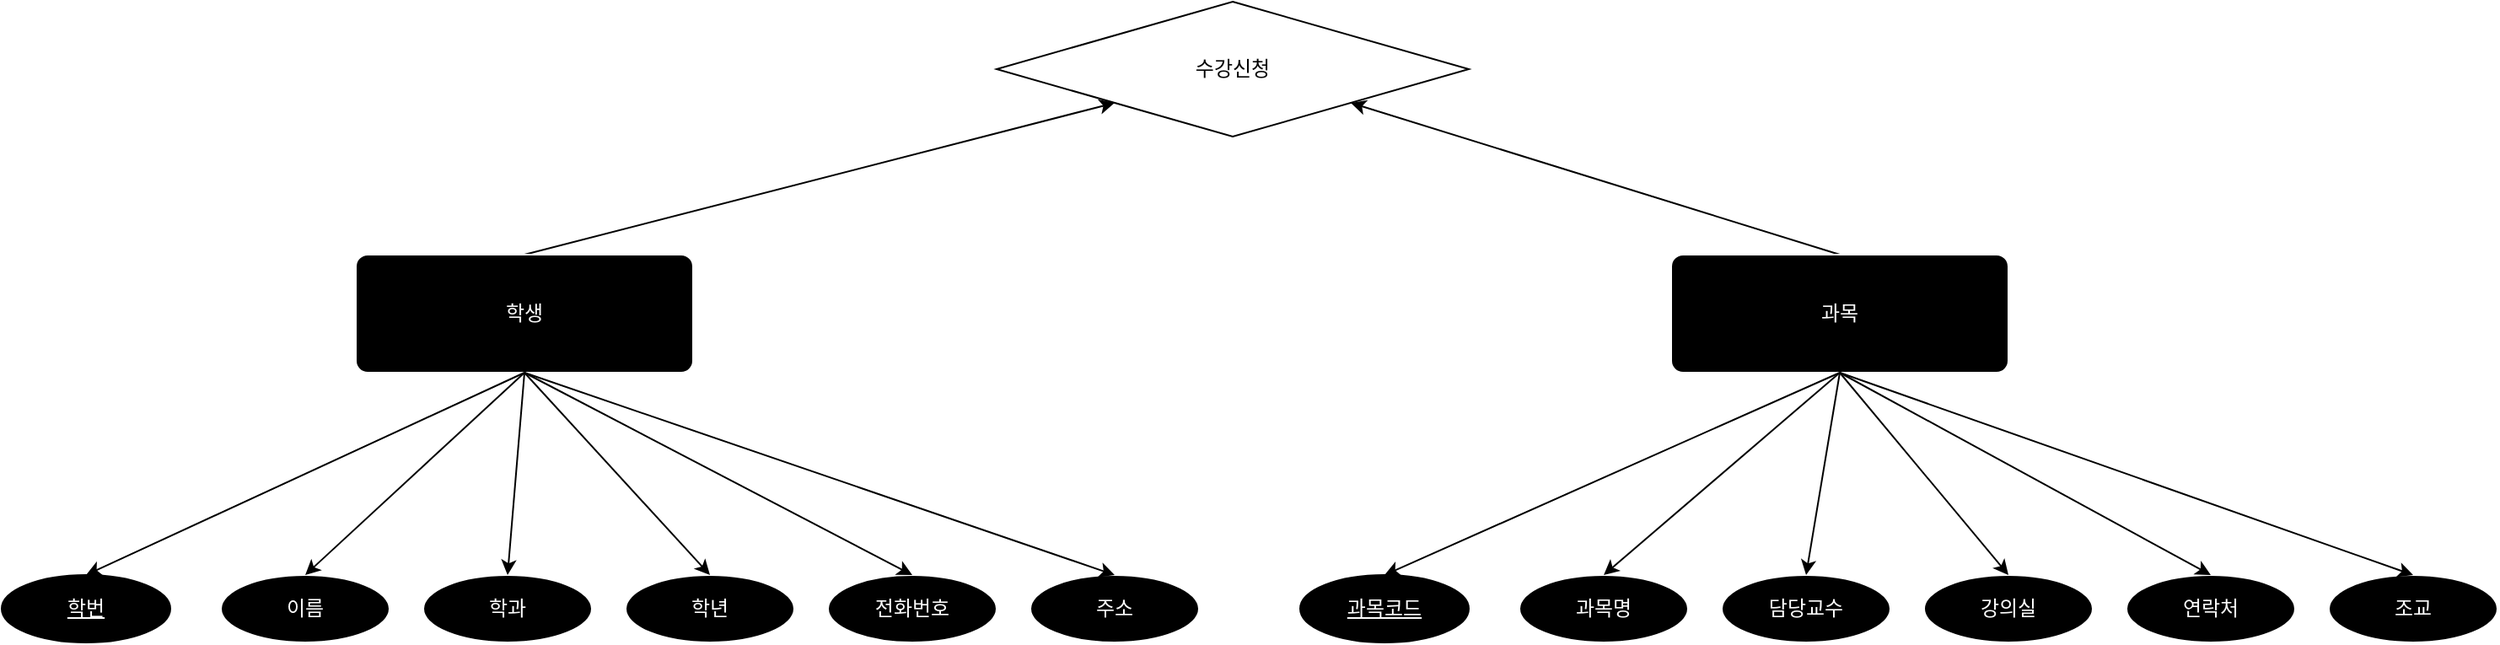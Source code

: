 <mxfile version="21.2.1" type="device">
  <diagram name="페이지-1" id="9Op48A9VPGHUs28kXDzh">
    <mxGraphModel dx="1098" dy="820" grid="1" gridSize="10" guides="1" tooltips="1" connect="1" arrows="1" fold="1" page="1" pageScale="1" pageWidth="4681" pageHeight="3300" background="#FFFFFF" math="0" shadow="0">
      <root>
        <mxCell id="0" />
        <mxCell id="1" parent="0" />
        <mxCell id="msrf4JdED9_bVxRPWR-0-40" style="rounded=0;orthogonalLoop=1;jettySize=auto;html=1;exitX=0.5;exitY=0;exitDx=0;exitDy=0;entryX=0;entryY=1;entryDx=0;entryDy=0;" parent="1" source="msrf4JdED9_bVxRPWR-0-1" target="msrf4JdED9_bVxRPWR-0-37" edge="1">
          <mxGeometry relative="1" as="geometry" />
        </mxCell>
        <mxCell id="msrf4JdED9_bVxRPWR-0-1" value="학생" style="rounded=1;arcSize=10;whiteSpace=wrap;html=1;align=center;fillColor=#000000;fontColor=#FFFFFF;strokeColor=#FFFFFF;strokeWidth=1;" parent="1" vertex="1">
          <mxGeometry x="310" y="190" width="200" height="70" as="geometry" />
        </mxCell>
        <mxCell id="msrf4JdED9_bVxRPWR-0-3" value="이름" style="ellipse;whiteSpace=wrap;html=1;align=center;strokeColor=#FFFFFF;fillColor=#000000;fontColor=#FFFFFF;strokeWidth=1;" parent="1" vertex="1">
          <mxGeometry x="230" y="380" width="100" height="40" as="geometry" />
        </mxCell>
        <mxCell id="msrf4JdED9_bVxRPWR-0-4" value="학번" style="ellipse;whiteSpace=wrap;html=1;align=center;fontStyle=4;fontColor=#FFFFFF;fillColor=#000000;" parent="1" vertex="1">
          <mxGeometry x="100" y="380" width="100" height="40" as="geometry" />
        </mxCell>
        <mxCell id="msrf4JdED9_bVxRPWR-0-5" value="학과" style="ellipse;whiteSpace=wrap;html=1;align=center;strokeColor=#FFFFFF;fillColor=#000000;fontColor=#FFFFFF;strokeWidth=1;" parent="1" vertex="1">
          <mxGeometry x="350" y="380" width="100" height="40" as="geometry" />
        </mxCell>
        <mxCell id="msrf4JdED9_bVxRPWR-0-6" value="학년" style="ellipse;whiteSpace=wrap;html=1;align=center;strokeColor=#FFFFFF;fillColor=#000000;fontColor=#FFFFFF;strokeWidth=1;" parent="1" vertex="1">
          <mxGeometry x="470" y="380" width="100" height="40" as="geometry" />
        </mxCell>
        <mxCell id="msrf4JdED9_bVxRPWR-0-7" value="전화번호" style="ellipse;whiteSpace=wrap;html=1;align=center;strokeColor=#FFFFFF;fillColor=#000000;fontColor=#FFFFFF;strokeWidth=1;" parent="1" vertex="1">
          <mxGeometry x="590" y="380" width="100" height="40" as="geometry" />
        </mxCell>
        <mxCell id="msrf4JdED9_bVxRPWR-0-8" value="주소" style="ellipse;whiteSpace=wrap;html=1;align=center;strokeColor=#FFFFFF;fillColor=#000000;fontColor=#FFFFFF;strokeWidth=1;" parent="1" vertex="1">
          <mxGeometry x="710" y="380" width="100" height="40" as="geometry" />
        </mxCell>
        <mxCell id="msrf4JdED9_bVxRPWR-0-17" value="" style="endArrow=classic;html=1;rounded=0;entryX=0.5;entryY=0;entryDx=0;entryDy=0;exitX=0.5;exitY=1;exitDx=0;exitDy=0;" parent="1" source="msrf4JdED9_bVxRPWR-0-1" target="msrf4JdED9_bVxRPWR-0-4" edge="1">
          <mxGeometry width="50" height="50" relative="1" as="geometry">
            <mxPoint x="290" y="360" as="sourcePoint" />
            <mxPoint x="340" y="310" as="targetPoint" />
          </mxGeometry>
        </mxCell>
        <mxCell id="msrf4JdED9_bVxRPWR-0-18" value="" style="endArrow=classic;html=1;rounded=0;entryX=0.5;entryY=0;entryDx=0;entryDy=0;exitX=0.5;exitY=1;exitDx=0;exitDy=0;" parent="1" source="msrf4JdED9_bVxRPWR-0-1" target="msrf4JdED9_bVxRPWR-0-3" edge="1">
          <mxGeometry width="50" height="50" relative="1" as="geometry">
            <mxPoint x="340" y="280" as="sourcePoint" />
            <mxPoint x="340" y="310" as="targetPoint" />
          </mxGeometry>
        </mxCell>
        <mxCell id="msrf4JdED9_bVxRPWR-0-19" value="" style="endArrow=classic;html=1;rounded=0;entryX=0.5;entryY=0;entryDx=0;entryDy=0;exitX=0.5;exitY=1;exitDx=0;exitDy=0;" parent="1" source="msrf4JdED9_bVxRPWR-0-1" target="msrf4JdED9_bVxRPWR-0-5" edge="1">
          <mxGeometry width="50" height="50" relative="1" as="geometry">
            <mxPoint x="290" y="360" as="sourcePoint" />
            <mxPoint x="340" y="310" as="targetPoint" />
          </mxGeometry>
        </mxCell>
        <mxCell id="msrf4JdED9_bVxRPWR-0-20" value="" style="endArrow=classic;html=1;rounded=0;entryX=0.5;entryY=0;entryDx=0;entryDy=0;exitX=0.5;exitY=1;exitDx=0;exitDy=0;" parent="1" source="msrf4JdED9_bVxRPWR-0-1" target="msrf4JdED9_bVxRPWR-0-6" edge="1">
          <mxGeometry width="50" height="50" relative="1" as="geometry">
            <mxPoint x="500" y="360" as="sourcePoint" />
            <mxPoint x="550" y="310" as="targetPoint" />
          </mxGeometry>
        </mxCell>
        <mxCell id="msrf4JdED9_bVxRPWR-0-22" value="" style="endArrow=classic;html=1;rounded=0;entryX=0.5;entryY=0;entryDx=0;entryDy=0;exitX=0.5;exitY=1;exitDx=0;exitDy=0;" parent="1" source="msrf4JdED9_bVxRPWR-0-1" target="msrf4JdED9_bVxRPWR-0-8" edge="1">
          <mxGeometry width="50" height="50" relative="1" as="geometry">
            <mxPoint x="670" y="350" as="sourcePoint" />
            <mxPoint x="720" y="300" as="targetPoint" />
          </mxGeometry>
        </mxCell>
        <mxCell id="msrf4JdED9_bVxRPWR-0-23" value="" style="endArrow=classic;html=1;rounded=0;entryX=0.5;entryY=0;entryDx=0;entryDy=0;exitX=0.5;exitY=1;exitDx=0;exitDy=0;" parent="1" source="msrf4JdED9_bVxRPWR-0-1" target="msrf4JdED9_bVxRPWR-0-7" edge="1">
          <mxGeometry width="50" height="50" relative="1" as="geometry">
            <mxPoint x="560" y="350" as="sourcePoint" />
            <mxPoint x="610" y="300" as="targetPoint" />
          </mxGeometry>
        </mxCell>
        <mxCell id="msrf4JdED9_bVxRPWR-0-39" style="rounded=0;orthogonalLoop=1;jettySize=auto;html=1;exitX=0.5;exitY=0;exitDx=0;exitDy=0;entryX=1;entryY=1;entryDx=0;entryDy=0;" parent="1" source="msrf4JdED9_bVxRPWR-0-24" target="msrf4JdED9_bVxRPWR-0-37" edge="1">
          <mxGeometry relative="1" as="geometry" />
        </mxCell>
        <mxCell id="msrf4JdED9_bVxRPWR-0-24" value="과목" style="rounded=1;arcSize=10;whiteSpace=wrap;html=1;align=center;fillColor=#000000;fontColor=#FFFFFF;strokeColor=#FFFFFF;strokeWidth=1;" parent="1" vertex="1">
          <mxGeometry x="1090" y="190" width="200" height="70" as="geometry" />
        </mxCell>
        <mxCell id="msrf4JdED9_bVxRPWR-0-25" value="과목명" style="ellipse;whiteSpace=wrap;html=1;align=center;strokeColor=#FFFFFF;fillColor=#000000;fontColor=#FFFFFF;strokeWidth=1;" parent="1" vertex="1">
          <mxGeometry x="1000" y="380" width="100" height="40" as="geometry" />
        </mxCell>
        <mxCell id="msrf4JdED9_bVxRPWR-0-26" value="과목코드" style="ellipse;whiteSpace=wrap;html=1;align=center;fontStyle=4;fillColor=#000000;fontColor=#FFFFFF;" parent="1" vertex="1">
          <mxGeometry x="870" y="380" width="100" height="40" as="geometry" />
        </mxCell>
        <mxCell id="msrf4JdED9_bVxRPWR-0-27" value="담당교수" style="ellipse;whiteSpace=wrap;html=1;align=center;strokeColor=#FFFFFF;fillColor=#000000;fontColor=#FFFFFF;strokeWidth=1;" parent="1" vertex="1">
          <mxGeometry x="1120" y="380" width="100" height="40" as="geometry" />
        </mxCell>
        <mxCell id="msrf4JdED9_bVxRPWR-0-28" value="강의실" style="ellipse;whiteSpace=wrap;html=1;align=center;strokeColor=#FFFFFF;fillColor=#000000;fontColor=#FFFFFF;strokeWidth=1;" parent="1" vertex="1">
          <mxGeometry x="1240" y="380" width="100" height="40" as="geometry" />
        </mxCell>
        <mxCell id="msrf4JdED9_bVxRPWR-0-29" value="연락처" style="ellipse;whiteSpace=wrap;html=1;align=center;strokeColor=#FFFFFF;fillColor=#000000;fontColor=#FFFFFF;strokeWidth=1;" parent="1" vertex="1">
          <mxGeometry x="1360" y="380" width="100" height="40" as="geometry" />
        </mxCell>
        <mxCell id="msrf4JdED9_bVxRPWR-0-30" value="조교" style="ellipse;whiteSpace=wrap;html=1;align=center;strokeColor=#FFFFFF;fillColor=#000000;fontColor=#FFFFFF;strokeWidth=1;" parent="1" vertex="1">
          <mxGeometry x="1480" y="380" width="100" height="40" as="geometry" />
        </mxCell>
        <mxCell id="msrf4JdED9_bVxRPWR-0-31" value="" style="endArrow=classic;html=1;rounded=0;entryX=0.5;entryY=0;entryDx=0;entryDy=0;exitX=0.5;exitY=1;exitDx=0;exitDy=0;" parent="1" source="msrf4JdED9_bVxRPWR-0-24" target="msrf4JdED9_bVxRPWR-0-26" edge="1">
          <mxGeometry width="50" height="50" relative="1" as="geometry">
            <mxPoint x="1060" y="360" as="sourcePoint" />
            <mxPoint x="1110" y="310" as="targetPoint" />
          </mxGeometry>
        </mxCell>
        <mxCell id="msrf4JdED9_bVxRPWR-0-32" value="" style="endArrow=classic;html=1;rounded=0;entryX=0.5;entryY=0;entryDx=0;entryDy=0;exitX=0.5;exitY=1;exitDx=0;exitDy=0;" parent="1" source="msrf4JdED9_bVxRPWR-0-24" target="msrf4JdED9_bVxRPWR-0-25" edge="1">
          <mxGeometry width="50" height="50" relative="1" as="geometry">
            <mxPoint x="1110" y="280" as="sourcePoint" />
            <mxPoint x="1110" y="310" as="targetPoint" />
          </mxGeometry>
        </mxCell>
        <mxCell id="msrf4JdED9_bVxRPWR-0-33" value="" style="endArrow=classic;html=1;rounded=0;entryX=0.5;entryY=0;entryDx=0;entryDy=0;exitX=0.5;exitY=1;exitDx=0;exitDy=0;" parent="1" source="msrf4JdED9_bVxRPWR-0-24" target="msrf4JdED9_bVxRPWR-0-27" edge="1">
          <mxGeometry width="50" height="50" relative="1" as="geometry">
            <mxPoint x="1060" y="360" as="sourcePoint" />
            <mxPoint x="1110" y="310" as="targetPoint" />
          </mxGeometry>
        </mxCell>
        <mxCell id="msrf4JdED9_bVxRPWR-0-34" value="" style="endArrow=classic;html=1;rounded=0;entryX=0.5;entryY=0;entryDx=0;entryDy=0;exitX=0.5;exitY=1;exitDx=0;exitDy=0;" parent="1" source="msrf4JdED9_bVxRPWR-0-24" target="msrf4JdED9_bVxRPWR-0-28" edge="1">
          <mxGeometry width="50" height="50" relative="1" as="geometry">
            <mxPoint x="1270" y="360" as="sourcePoint" />
            <mxPoint x="1320" y="310" as="targetPoint" />
          </mxGeometry>
        </mxCell>
        <mxCell id="msrf4JdED9_bVxRPWR-0-35" value="" style="endArrow=classic;html=1;rounded=0;entryX=0.5;entryY=0;entryDx=0;entryDy=0;exitX=0.5;exitY=1;exitDx=0;exitDy=0;" parent="1" source="msrf4JdED9_bVxRPWR-0-24" target="msrf4JdED9_bVxRPWR-0-30" edge="1">
          <mxGeometry width="50" height="50" relative="1" as="geometry">
            <mxPoint x="1440" y="350" as="sourcePoint" />
            <mxPoint x="1490" y="300" as="targetPoint" />
          </mxGeometry>
        </mxCell>
        <mxCell id="msrf4JdED9_bVxRPWR-0-36" value="" style="endArrow=classic;html=1;rounded=0;entryX=0.5;entryY=0;entryDx=0;entryDy=0;exitX=0.5;exitY=1;exitDx=0;exitDy=0;" parent="1" source="msrf4JdED9_bVxRPWR-0-24" target="msrf4JdED9_bVxRPWR-0-29" edge="1">
          <mxGeometry width="50" height="50" relative="1" as="geometry">
            <mxPoint x="1330" y="350" as="sourcePoint" />
            <mxPoint x="1380" y="300" as="targetPoint" />
          </mxGeometry>
        </mxCell>
        <mxCell id="msrf4JdED9_bVxRPWR-0-37" value="수강신청" style="rhombus;whiteSpace=wrap;html=1;" parent="1" vertex="1">
          <mxGeometry x="690" y="40" width="280" height="80" as="geometry" />
        </mxCell>
      </root>
    </mxGraphModel>
  </diagram>
</mxfile>
